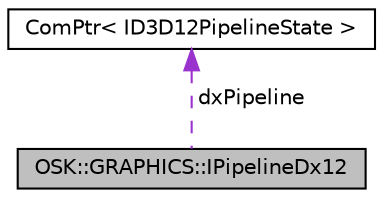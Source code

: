 digraph "OSK::GRAPHICS::IPipelineDx12"
{
 // LATEX_PDF_SIZE
  edge [fontname="Helvetica",fontsize="10",labelfontname="Helvetica",labelfontsize="10"];
  node [fontname="Helvetica",fontsize="10",shape=record];
  Node1 [label="OSK::GRAPHICS::IPipelineDx12",height=0.2,width=0.4,color="black", fillcolor="grey75", style="filled", fontcolor="black",tooltip="Clase base para todos los pipelines de DirectX 12."];
  Node2 -> Node1 [dir="back",color="darkorchid3",fontsize="10",style="dashed",label=" dxPipeline" ,fontname="Helvetica"];
  Node2 [label="ComPtr\< ID3D12PipelineState \>",height=0.2,width=0.4,color="black", fillcolor="white", style="filled",tooltip=" "];
}
